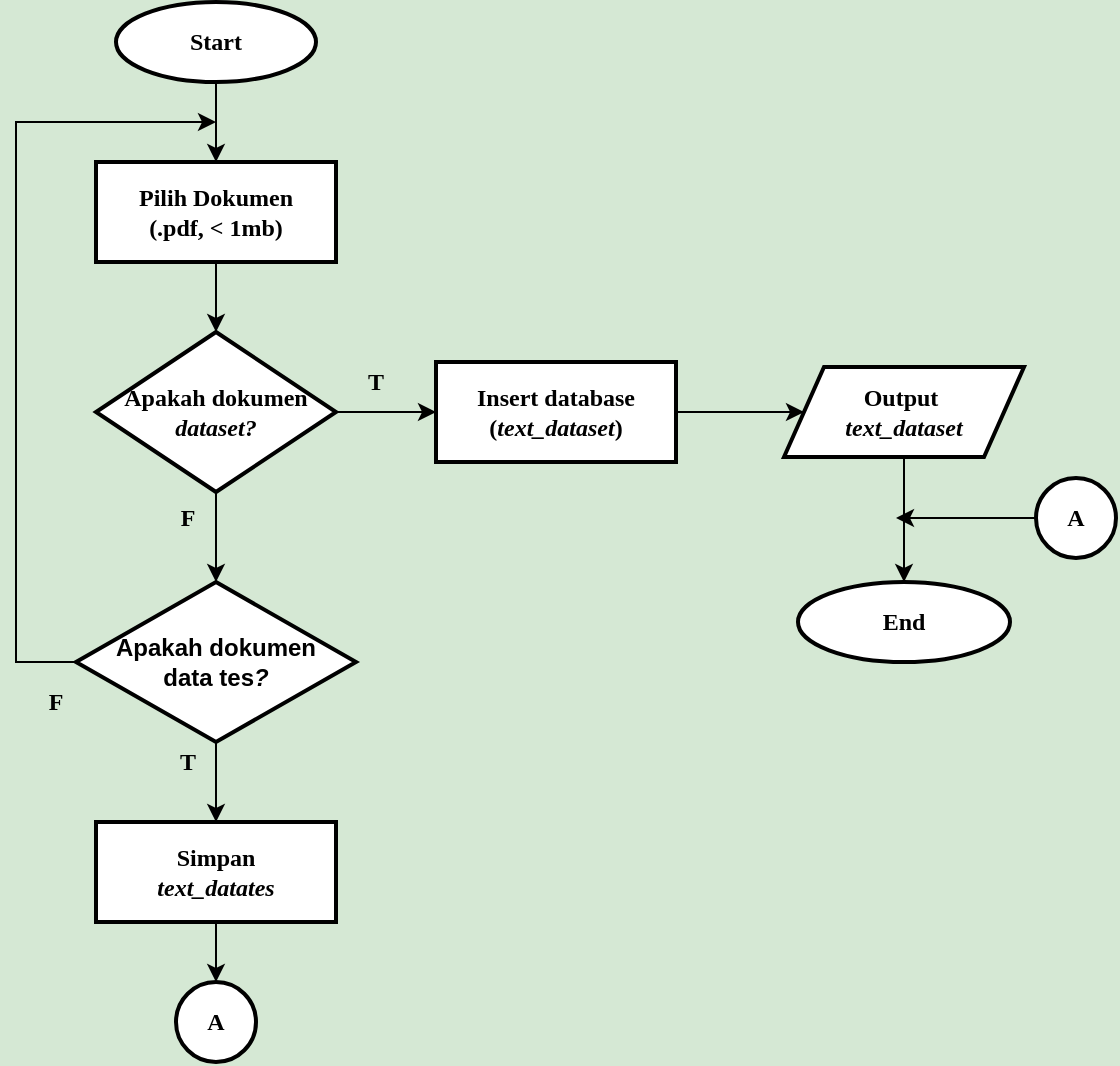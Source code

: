 <mxfile version="14.2.9" type="device"><diagram id="C5RBs43oDa-KdzZeNtuy" name="Page-1"><mxGraphModel dx="1019" dy="492" grid="1" gridSize="10" guides="1" tooltips="1" connect="1" arrows="1" fold="1" page="1" pageScale="1" pageWidth="827" pageHeight="1169" background="#D5E8D4" math="0" shadow="0"><root><mxCell id="WIyWlLk6GJQsqaUBKTNV-0"/><mxCell id="WIyWlLk6GJQsqaUBKTNV-1" parent="WIyWlLk6GJQsqaUBKTNV-0"/><mxCell id="-NNdDOlsO7jbpclOkR6H-43" value="" style="edgeStyle=orthogonalEdgeStyle;rounded=0;orthogonalLoop=1;jettySize=auto;html=1;" parent="WIyWlLk6GJQsqaUBKTNV-1" source="-NNdDOlsO7jbpclOkR6H-0" edge="1"><mxGeometry relative="1" as="geometry"><mxPoint x="130" y="120" as="targetPoint"/></mxGeometry></mxCell><mxCell id="-NNdDOlsO7jbpclOkR6H-0" value="&lt;font face=&quot;Times New Roman&quot;&gt;&lt;b&gt;Start&lt;/b&gt;&lt;/font&gt;" style="strokeWidth=2;html=1;shape=mxgraph.flowchart.start_1;whiteSpace=wrap;" parent="WIyWlLk6GJQsqaUBKTNV-1" vertex="1"><mxGeometry x="80" y="40" width="100" height="40" as="geometry"/></mxCell><mxCell id="Zp1ZPgERa2oqQAbw0X8H-1" value="" style="edgeStyle=orthogonalEdgeStyle;rounded=0;orthogonalLoop=1;jettySize=auto;html=1;" edge="1" parent="WIyWlLk6GJQsqaUBKTNV-1" source="-NNdDOlsO7jbpclOkR6H-36" target="Zp1ZPgERa2oqQAbw0X8H-0"><mxGeometry relative="1" as="geometry"/></mxCell><mxCell id="-NNdDOlsO7jbpclOkR6H-36" value="&lt;font face=&quot;Times New Roman&quot;&gt;&lt;b&gt;Pilih Dokumen&lt;br&gt;(.pdf, &amp;lt; 1mb)&lt;/b&gt;&lt;br&gt;&lt;/font&gt;" style="whiteSpace=wrap;html=1;strokeWidth=2;" parent="WIyWlLk6GJQsqaUBKTNV-1" vertex="1"><mxGeometry x="70" y="120" width="120" height="50" as="geometry"/></mxCell><mxCell id="-NNdDOlsO7jbpclOkR6H-41" value="" style="edgeStyle=orthogonalEdgeStyle;rounded=0;orthogonalLoop=1;jettySize=auto;html=1;" parent="WIyWlLk6GJQsqaUBKTNV-1" source="-NNdDOlsO7jbpclOkR6H-38" target="-NNdDOlsO7jbpclOkR6H-40" edge="1"><mxGeometry relative="1" as="geometry"/></mxCell><mxCell id="-NNdDOlsO7jbpclOkR6H-38" value="&lt;font face=&quot;Times New Roman&quot;&gt;&lt;b&gt;Insert database&lt;br&gt;(&lt;i&gt;text_dataset&lt;/i&gt;)&lt;/b&gt;&lt;br&gt;&lt;/font&gt;" style="whiteSpace=wrap;html=1;strokeWidth=2;" parent="WIyWlLk6GJQsqaUBKTNV-1" vertex="1"><mxGeometry x="240" y="220" width="120" height="50" as="geometry"/></mxCell><mxCell id="-NNdDOlsO7jbpclOkR6H-45" value="" style="edgeStyle=orthogonalEdgeStyle;rounded=0;orthogonalLoop=1;jettySize=auto;html=1;" parent="WIyWlLk6GJQsqaUBKTNV-1" source="-NNdDOlsO7jbpclOkR6H-40" target="-NNdDOlsO7jbpclOkR6H-44" edge="1"><mxGeometry relative="1" as="geometry"/></mxCell><mxCell id="-NNdDOlsO7jbpclOkR6H-40" value="&lt;font face=&quot;Times New Roman&quot;&gt;&lt;b&gt;Output&amp;nbsp;&lt;br&gt;&lt;/b&gt;&lt;/font&gt;&lt;b style=&quot;font-family: &amp;#34;times new roman&amp;#34;&quot;&gt;&lt;i&gt;text_dataset&lt;/i&gt;&lt;/b&gt;&lt;font face=&quot;Times New Roman&quot;&gt;&lt;b&gt;&lt;br&gt;&lt;/b&gt;&lt;/font&gt;" style="shape=parallelogram;perimeter=parallelogramPerimeter;whiteSpace=wrap;html=1;fixedSize=1;strokeWidth=2;" parent="WIyWlLk6GJQsqaUBKTNV-1" vertex="1"><mxGeometry x="414" y="222.5" width="120" height="45" as="geometry"/></mxCell><mxCell id="-NNdDOlsO7jbpclOkR6H-44" value="&lt;font face=&quot;Times New Roman&quot;&gt;&lt;b&gt;End&lt;/b&gt;&lt;/font&gt;" style="ellipse;whiteSpace=wrap;html=1;strokeWidth=2;" parent="WIyWlLk6GJQsqaUBKTNV-1" vertex="1"><mxGeometry x="421" y="330" width="106" height="40" as="geometry"/></mxCell><mxCell id="Zp1ZPgERa2oqQAbw0X8H-2" style="edgeStyle=orthogonalEdgeStyle;rounded=0;orthogonalLoop=1;jettySize=auto;html=1;" edge="1" parent="WIyWlLk6GJQsqaUBKTNV-1" source="Zp1ZPgERa2oqQAbw0X8H-0" target="-NNdDOlsO7jbpclOkR6H-38"><mxGeometry relative="1" as="geometry"/></mxCell><mxCell id="Zp1ZPgERa2oqQAbw0X8H-5" value="" style="edgeStyle=orthogonalEdgeStyle;rounded=0;orthogonalLoop=1;jettySize=auto;html=1;" edge="1" parent="WIyWlLk6GJQsqaUBKTNV-1" source="Zp1ZPgERa2oqQAbw0X8H-0" target="Zp1ZPgERa2oqQAbw0X8H-4"><mxGeometry relative="1" as="geometry"/></mxCell><mxCell id="Zp1ZPgERa2oqQAbw0X8H-0" value="&lt;b&gt;&lt;font face=&quot;Times New Roman&quot;&gt;Apakah dokumen&lt;br&gt;&lt;i&gt;dataset?&lt;/i&gt;&lt;/font&gt;&lt;/b&gt;" style="rhombus;whiteSpace=wrap;html=1;strokeWidth=2;" vertex="1" parent="WIyWlLk6GJQsqaUBKTNV-1"><mxGeometry x="70" y="205" width="120" height="80" as="geometry"/></mxCell><mxCell id="Zp1ZPgERa2oqQAbw0X8H-3" value="&lt;b&gt;&lt;font face=&quot;Times New Roman&quot;&gt;T&lt;/font&gt;&lt;/b&gt;" style="text;html=1;strokeColor=none;fillColor=none;align=center;verticalAlign=middle;whiteSpace=wrap;rounded=0;" vertex="1" parent="WIyWlLk6GJQsqaUBKTNV-1"><mxGeometry x="190" y="220" width="40" height="20" as="geometry"/></mxCell><mxCell id="Zp1ZPgERa2oqQAbw0X8H-8" value="" style="edgeStyle=orthogonalEdgeStyle;rounded=0;orthogonalLoop=1;jettySize=auto;html=1;entryX=0.5;entryY=0;entryDx=0;entryDy=0;" edge="1" parent="WIyWlLk6GJQsqaUBKTNV-1" source="Zp1ZPgERa2oqQAbw0X8H-4" target="Zp1ZPgERa2oqQAbw0X8H-9"><mxGeometry relative="1" as="geometry"><mxPoint x="130" y="440" as="targetPoint"/></mxGeometry></mxCell><mxCell id="Zp1ZPgERa2oqQAbw0X8H-11" style="edgeStyle=orthogonalEdgeStyle;rounded=0;orthogonalLoop=1;jettySize=auto;html=1;" edge="1" parent="WIyWlLk6GJQsqaUBKTNV-1" source="Zp1ZPgERa2oqQAbw0X8H-4"><mxGeometry relative="1" as="geometry"><mxPoint x="130" y="100" as="targetPoint"/><Array as="points"><mxPoint x="30" y="370"/><mxPoint x="30" y="100"/></Array></mxGeometry></mxCell><mxCell id="Zp1ZPgERa2oqQAbw0X8H-4" value="&lt;b&gt;Apakah dokumen&lt;br&gt;data tes&lt;i&gt;?&lt;/i&gt;&lt;/b&gt;" style="rhombus;whiteSpace=wrap;html=1;strokeWidth=2;" vertex="1" parent="WIyWlLk6GJQsqaUBKTNV-1"><mxGeometry x="60" y="330" width="140" height="80" as="geometry"/></mxCell><mxCell id="Zp1ZPgERa2oqQAbw0X8H-6" value="&lt;b&gt;&lt;font face=&quot;Times New Roman&quot;&gt;F&lt;/font&gt;&lt;/b&gt;" style="text;html=1;strokeColor=none;fillColor=none;align=center;verticalAlign=middle;whiteSpace=wrap;rounded=0;" vertex="1" parent="WIyWlLk6GJQsqaUBKTNV-1"><mxGeometry x="96" y="288" width="40" height="20" as="geometry"/></mxCell><mxCell id="Zp1ZPgERa2oqQAbw0X8H-15" value="" style="edgeStyle=orthogonalEdgeStyle;rounded=0;orthogonalLoop=1;jettySize=auto;html=1;" edge="1" parent="WIyWlLk6GJQsqaUBKTNV-1" source="Zp1ZPgERa2oqQAbw0X8H-9" target="Zp1ZPgERa2oqQAbw0X8H-14"><mxGeometry relative="1" as="geometry"/></mxCell><mxCell id="Zp1ZPgERa2oqQAbw0X8H-9" value="&lt;font face=&quot;Times New Roman&quot;&gt;&lt;b&gt;Simpan&lt;br&gt;&lt;/b&gt;&lt;i&gt;&lt;b&gt;text_datates&lt;/b&gt;&lt;/i&gt;&lt;br&gt;&lt;/font&gt;" style="whiteSpace=wrap;html=1;strokeWidth=2;" vertex="1" parent="WIyWlLk6GJQsqaUBKTNV-1"><mxGeometry x="70" y="450" width="120" height="50" as="geometry"/></mxCell><mxCell id="Zp1ZPgERa2oqQAbw0X8H-10" value="&lt;b&gt;&lt;font face=&quot;Times New Roman&quot;&gt;T&lt;/font&gt;&lt;/b&gt;" style="text;html=1;strokeColor=none;fillColor=none;align=center;verticalAlign=middle;whiteSpace=wrap;rounded=0;" vertex="1" parent="WIyWlLk6GJQsqaUBKTNV-1"><mxGeometry x="96" y="410" width="40" height="20" as="geometry"/></mxCell><mxCell id="Zp1ZPgERa2oqQAbw0X8H-12" value="&lt;b&gt;&lt;font face=&quot;Times New Roman&quot;&gt;F&lt;/font&gt;&lt;/b&gt;" style="text;html=1;strokeColor=none;fillColor=none;align=center;verticalAlign=middle;whiteSpace=wrap;rounded=0;" vertex="1" parent="WIyWlLk6GJQsqaUBKTNV-1"><mxGeometry x="30" y="380" width="40" height="20" as="geometry"/></mxCell><mxCell id="Zp1ZPgERa2oqQAbw0X8H-14" value="&lt;b&gt;&lt;font face=&quot;Times New Roman&quot;&gt;A&lt;/font&gt;&lt;/b&gt;" style="ellipse;whiteSpace=wrap;html=1;strokeWidth=2;" vertex="1" parent="WIyWlLk6GJQsqaUBKTNV-1"><mxGeometry x="110" y="530" width="40" height="40" as="geometry"/></mxCell><mxCell id="Zp1ZPgERa2oqQAbw0X8H-17" style="edgeStyle=orthogonalEdgeStyle;rounded=0;orthogonalLoop=1;jettySize=auto;html=1;" edge="1" parent="WIyWlLk6GJQsqaUBKTNV-1" source="Zp1ZPgERa2oqQAbw0X8H-16"><mxGeometry relative="1" as="geometry"><mxPoint x="470" y="298" as="targetPoint"/></mxGeometry></mxCell><mxCell id="Zp1ZPgERa2oqQAbw0X8H-16" value="&lt;b&gt;&lt;font face=&quot;Times New Roman&quot;&gt;A&lt;/font&gt;&lt;/b&gt;" style="ellipse;whiteSpace=wrap;html=1;strokeWidth=2;" vertex="1" parent="WIyWlLk6GJQsqaUBKTNV-1"><mxGeometry x="540" y="278" width="40" height="40" as="geometry"/></mxCell></root></mxGraphModel></diagram></mxfile>